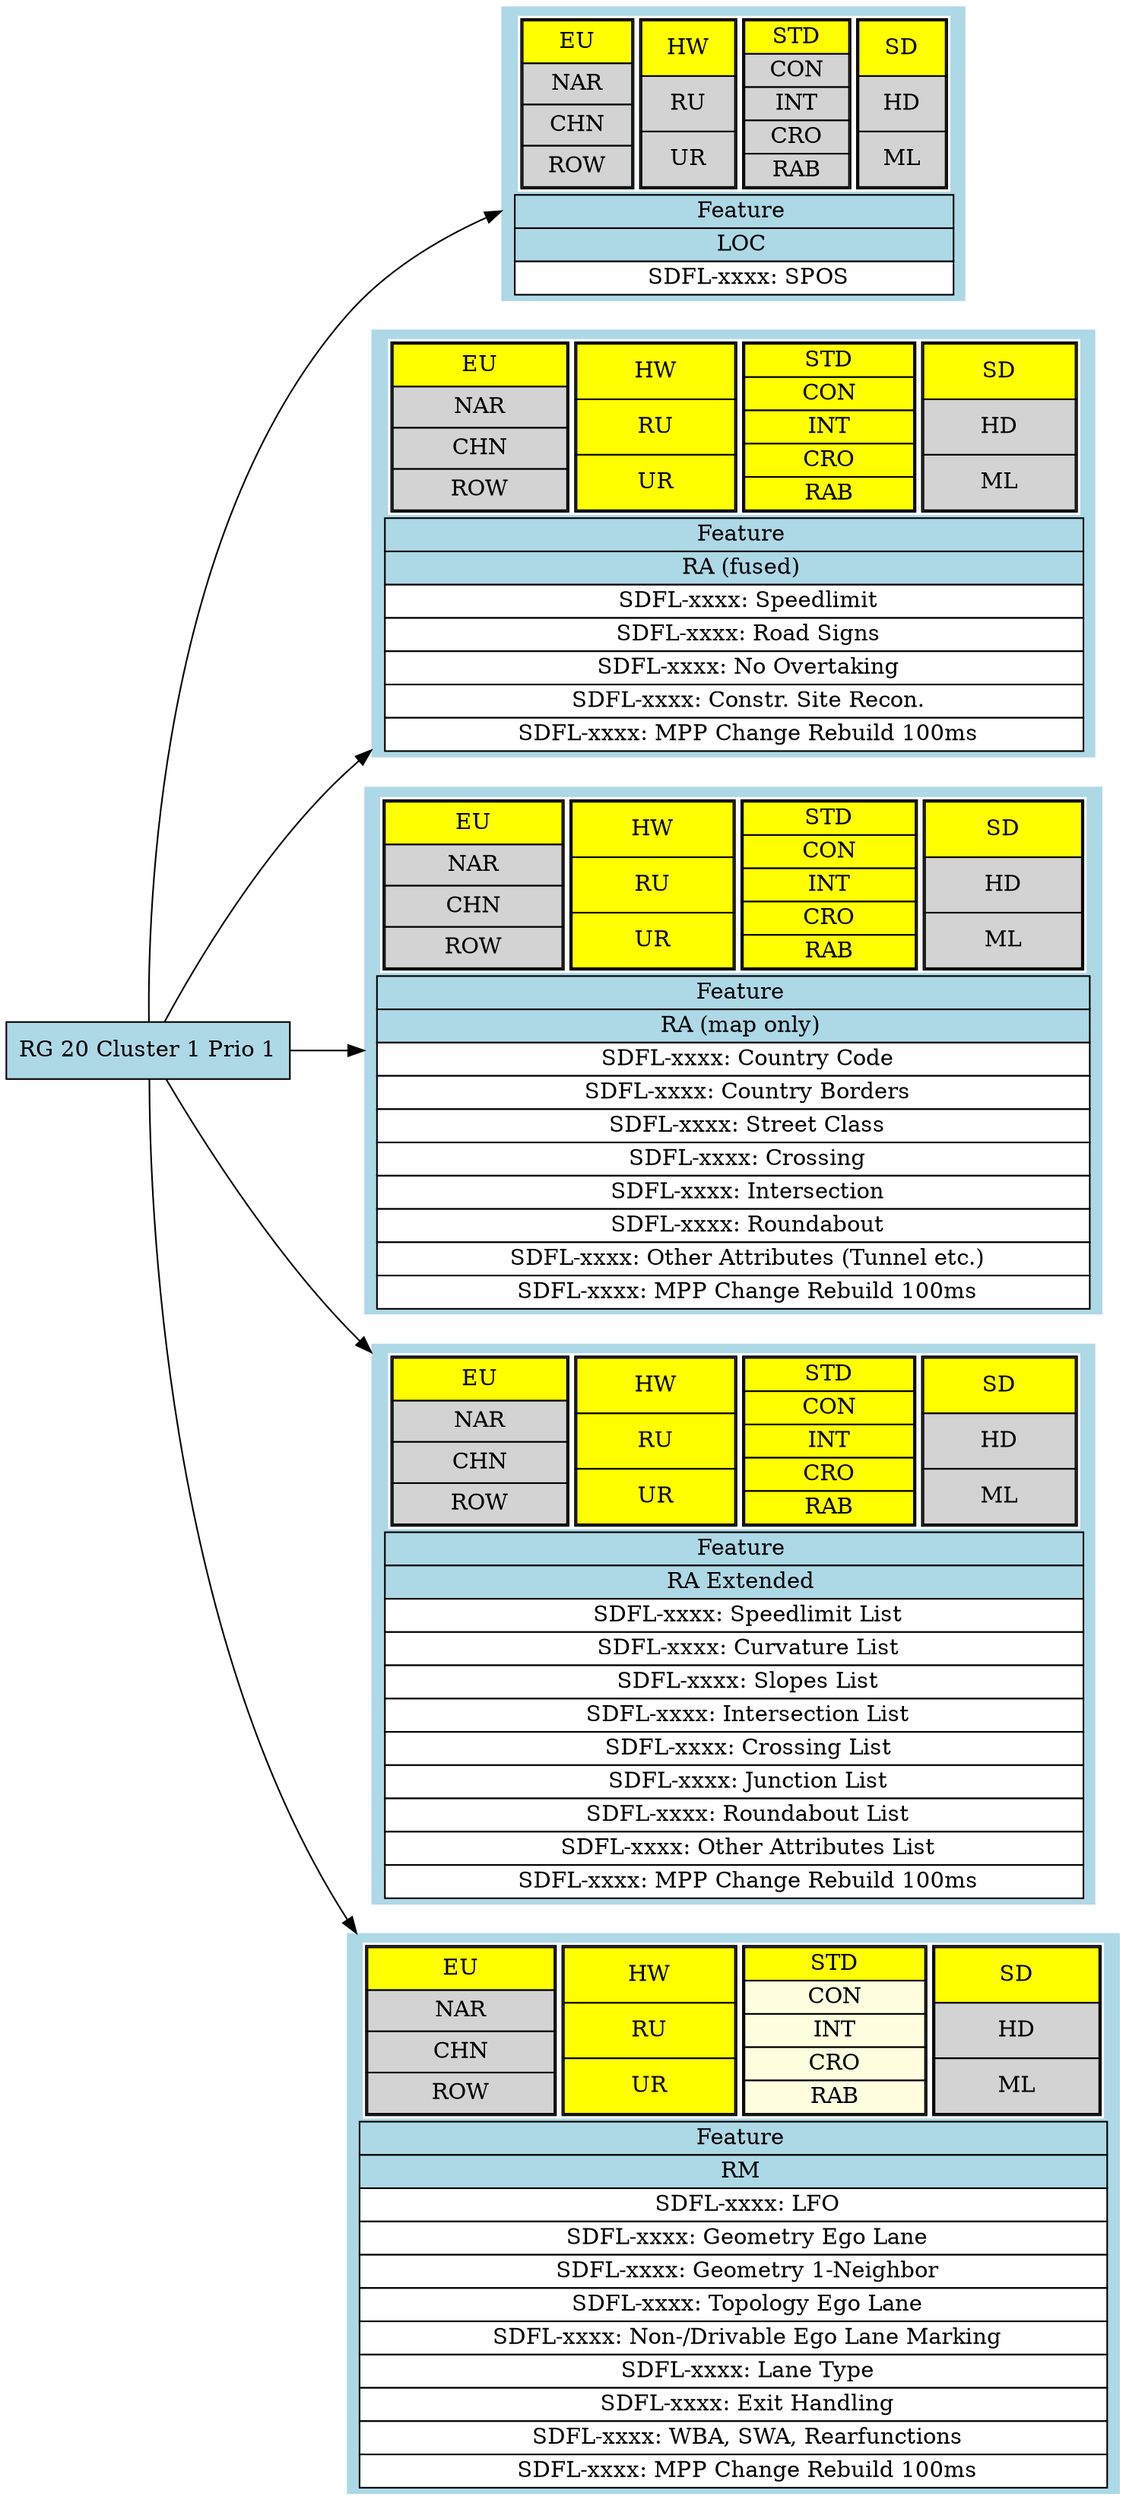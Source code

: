 digraph gCluster_1_1 {
  rankdir=LR
  style=filled;
  color=lightgrey;
  // FEATURES
  node [shape=record, style=filled, fillcolor=lightblue];

  Feature_SD_LOC_1_1
  [
      shape = none
      label = <<table border="0" cellspacing="0">
              <tr><td><table border="0" cellspacing="0">
                <tr>
                  <td port="market" border="0" bgcolor="white">
                  <table border="1" cellspacing="0">
                    <tr><td bgcolor="yellow">EU</td></tr>
                    <tr><td bgcolor="lightgrey">NAR</td></tr>
                    <tr><td bgcolor="lightgrey">CHN</td></tr>
                    <tr><td bgcolor="lightgrey">ROW</td></tr>
                  </table></td>
                  <td port="scenario" border="0" bgcolor="white">
                  <table border="1" cellspacing="0">
                    <tr><td bgcolor="yellow">HW</td></tr>
                    <tr><td bgcolor="lightgrey">RU</td></tr>
                    <tr><td bgcolor="lightgrey">UR</td></tr>
                  </table></td>
                  <td port="subscenario" border="0" bgcolor="white">
                  <table border="1" cellspacing="0">
                    <tr><td bgcolor="yellow">STD</td></tr>
                    <tr><td bgcolor="lightgrey">CON</td></tr>
                    <tr><td bgcolor="lightgrey">INT</td></tr>
                    <tr><td bgcolor="lightgrey">CRO</td></tr>
                    <tr><td bgcolor="lightgrey">RAB</td></tr>
                  </table></td>
                  <td port="resolution" border="0" bgcolor="white">
                  <table border="1" cellspacing="0">
                    <tr><td bgcolor="yellow">SD</td></tr>
                    <tr><td bgcolor="lightgrey">HD</td></tr>
                    <tr><td bgcolor="lightgrey">ML</td></tr>
                  </table></td>
                </tr>
              </table></td></tr>
              <tr>
                <td port="stereotype" border="1" bgcolor="lightblue">
                  Feature
                </td>
              </tr>
              <tr>
                <td port="plugin" border="1" bgcolor="lightblue">
                  LOC
                </td>
              </tr>
              <tr><td port="SDFL-xxxxx" border="1" bgcolor="white">
                  SDFL-xxxx: SPOS
              </td></tr>
      </table>>
  ];

  Feature_RA_fused_1_1
  [
      shape = none
      label = <<table border="0" cellspacing="0">
              <tr><td><table border="0" cellspacing="0">
                <tr>
                  <td port="market" border="0" bgcolor="white">
                  <table border="1" cellspacing="0">
                    <tr><td bgcolor="yellow">EU</td></tr>
                    <tr><td bgcolor="lightgrey">NAR</td></tr>
                    <tr><td bgcolor="lightgrey">CHN</td></tr>
                    <tr><td bgcolor="lightgrey">ROW</td></tr>
                  </table></td>
                  <td port="scenario" border="0" bgcolor="white">
                  <table border="1" cellspacing="0">
                    <tr><td bgcolor="yellow">HW</td></tr>
                    <tr><td bgcolor="yellow">RU</td></tr>
                    <tr><td bgcolor="yellow">UR</td></tr>
                  </table></td>
                  <td port="subscenario" border="0" bgcolor="white">
                  <table border="1" cellspacing="0">
                    <tr><td bgcolor="yellow">STD</td></tr>
                    <tr><td bgcolor="yellow">CON</td></tr>
                    <tr><td bgcolor="yellow">INT</td></tr>
                    <tr><td bgcolor="yellow">CRO</td></tr>
                    <tr><td bgcolor="yellow">RAB</td></tr>
                  </table></td>
                  <td port="resolution" border="0" bgcolor="white">
                  <table border="1" cellspacing="0">
                    <tr><td bgcolor="yellow">SD</td></tr>
                    <tr><td bgcolor="lightgrey">HD</td></tr>
                    <tr><td bgcolor="lightgrey">ML</td></tr>
                  </table></td>
                </tr>
              </table></td></tr>
              <tr>
                <td port="stereotype" border="1" bgcolor="lightblue">
                  Feature
                </td>
              </tr>
              <tr>
                <td port="plugin" border="1" bgcolor="lightblue">
                  RA (fused)
                </td>
              </tr>
              <tr><td port="SDFL-xxxxx" border="1" bgcolor="white">
                  SDFL-xxxx: Speedlimit
              </td></tr>
              <tr><td port="SDFL-xxxxx" border="1" bgcolor="white">
                  SDFL-xxxx: Road Signs
              </td></tr>
              <tr><td port="SDFL-xxxxx" border="1" bgcolor="white">
                  SDFL-xxxx: No Overtaking
              </td></tr>
              <tr><td port="SDFL-xxxxx" border="1" bgcolor="white">
                  SDFL-xxxx: Constr. Site Recon.
              </td></tr>
              <tr><td port="SDFL-xxxxx" border="1" bgcolor="white">
                  SDFL-xxxx: MPP Change Rebuild 100ms
              </td></tr>
      </table>>
  ];

  Feature_RA_maponly_1_1
  [
      shape = none
      label = <<table border="0" cellspacing="0">
              <tr><td><table border="0" cellspacing="0">
                <tr>
                  <td port="market" border="0" bgcolor="white">
                  <table border="1" cellspacing="0">
                    <tr><td bgcolor="yellow">EU</td></tr>
                    <tr><td bgcolor="lightgrey">NAR</td></tr>
                    <tr><td bgcolor="lightgrey">CHN</td></tr>
                    <tr><td bgcolor="lightgrey">ROW</td></tr>
                  </table></td>
                  <td port="scenario" border="0" bgcolor="white">
                  <table border="1" cellspacing="0">
                    <tr><td bgcolor="yellow">HW</td></tr>
                    <tr><td bgcolor="yellow">RU</td></tr>
                    <tr><td bgcolor="yellow">UR</td></tr>
                  </table></td>
                  <td port="subscenario" border="0" bgcolor="white">
                  <table border="1" cellspacing="0">
                    <tr><td bgcolor="yellow">STD</td></tr>
                    <tr><td bgcolor="yellow">CON</td></tr>
                    <tr><td bgcolor="yellow">INT</td></tr>
                    <tr><td bgcolor="yellow">CRO</td></tr>
                    <tr><td bgcolor="yellow">RAB</td></tr>
                  </table></td>
                  <td port="resolution" border="0" bgcolor="white">
                  <table border="1" cellspacing="0">
                    <tr><td bgcolor="yellow">SD</td></tr>
                    <tr><td bgcolor="lightgrey">HD</td></tr>
                    <tr><td bgcolor="lightgrey">ML</td></tr>
                  </table></td>
                </tr>
              </table></td></tr>
              <tr>
                <td port="stereotype" border="1" bgcolor="lightblue">
                  Feature
                </td>
              </tr>
              <tr>
                <td port="plugin" border="1" bgcolor="lightblue">
                  RA (map only)
                </td>
              </tr>
              <tr><td port="SDFL-xxxxx" border="1" bgcolor="white">
                  SDFL-xxxx: Country Code
              </td></tr>
              <tr><td port="SDFL-xxxxx" border="1" bgcolor="white">
                  SDFL-xxxx: Country Borders
              </td></tr>
              <tr><td port="SDFL-xxxxx" border="1" bgcolor="white">
                  SDFL-xxxx: Street Class
              </td></tr>
              <tr><td port="SDFL-xxxxx" border="1" bgcolor="white">
                  SDFL-xxxx: Crossing
              </td></tr>
              <tr><td port="SDFL-xxxxx" border="1" bgcolor="white">
                  SDFL-xxxx: Intersection
              </td></tr>
              <tr><td port="SDFL-xxxxx" border="1" bgcolor="white">
                  SDFL-xxxx: Roundabout
              </td></tr>
              <tr><td port="SDFL-xxxxx" border="1" bgcolor="white">
                  SDFL-xxxx: Other Attributes (Tunnel etc.)
              </td></tr>
              <tr><td port="SDFL-xxxxx" border="1" bgcolor="white">
                  SDFL-xxxx: MPP Change Rebuild 100ms
              </td></tr>
      </table>>
  ];

  Feature_RA_Extended_1_1
  [
      shape = none
      label = <<table border="0" cellspacing="0">
              <tr><td><table border="0" cellspacing="0">
                <tr>
                  <td port="market" border="0" bgcolor="white">
                  <table border="1" cellspacing="0">
                    <tr><td bgcolor="yellow">EU</td></tr>
                    <tr><td bgcolor="lightgrey">NAR</td></tr>
                    <tr><td bgcolor="lightgrey">CHN</td></tr>
                    <tr><td bgcolor="lightgrey">ROW</td></tr>
                  </table></td>
                  <td port="scenario" border="0" bgcolor="white">
                  <table border="1" cellspacing="0">
                    <tr><td bgcolor="yellow">HW</td></tr>
                    <tr><td bgcolor="yellow">RU</td></tr>
                    <tr><td bgcolor="yellow">UR</td></tr>
                  </table></td>
                  <td port="subscenario" border="0" bgcolor="white">
                  <table border="1" cellspacing="0">
                    <tr><td bgcolor="yellow">STD</td></tr>
                    <tr><td bgcolor="yellow">CON</td></tr>
                    <tr><td bgcolor="yellow">INT</td></tr>
                    <tr><td bgcolor="yellow">CRO</td></tr>
                    <tr><td bgcolor="yellow">RAB</td></tr>
                  </table></td>
                  <td port="resolution" border="0" bgcolor="white">
                  <table border="1" cellspacing="0">
                    <tr><td bgcolor="yellow">SD</td></tr>
                    <tr><td bgcolor="lightgrey">HD</td></tr>
                    <tr><td bgcolor="lightgrey">ML</td></tr>
                  </table></td>
                </tr>
              </table></td></tr>
              <tr>
                <td port="stereotype" border="1" bgcolor="lightblue">
                  Feature
                </td>
              </tr>
              <tr>
                <td port="plugin" border="1" bgcolor="lightblue">
                  RA Extended
                </td>
              </tr>
              <tr><td port="SDFL-xxxxx" border="1" bgcolor="white">
                  SDFL-xxxx: Speedlimit List
              </td></tr>
              <tr><td port="SDFL-xxxxx" border="1" bgcolor="white">
                  SDFL-xxxx: Curvature List
              </td></tr>
              <tr><td port="SDFL-xxxxx" border="1" bgcolor="white">
                  SDFL-xxxx: Slopes List
              </td></tr>
              <tr><td port="SDFL-xxxxx" border="1" bgcolor="white">
                  SDFL-xxxx: Intersection List
              </td></tr>
              <tr><td port="SDFL-xxxxx" border="1" bgcolor="white">
                  SDFL-xxxx: Crossing List
              </td></tr>
              <tr><td port="SDFL-xxxxx" border="1" bgcolor="white">
                  SDFL-xxxx: Junction List
              </td></tr>
              <tr><td port="SDFL-xxxxx" border="1" bgcolor="white">
                  SDFL-xxxx: Roundabout List
              </td></tr>
              <tr><td port="SDFL-xxxxx" border="1" bgcolor="white">
                  SDFL-xxxx: Other Attributes List
              </td></tr>
              <tr><td port="SDFL-xxxxx" border="1" bgcolor="white">
                  SDFL-xxxx: MPP Change Rebuild 100ms
              </td></tr>
      </table>>
  ];

  Feature_RM_1_1
  [
      shape = none
      label = <<table border="0" cellspacing="0">
              <tr><td><table border="0" cellspacing="0">
                <tr>
                  <td port="market" border="0" bgcolor="white">
                  <table border="1" cellspacing="0">
                    <tr><td bgcolor="yellow">EU</td></tr>
                    <tr><td bgcolor="lightgrey">NAR</td></tr>
                    <tr><td bgcolor="lightgrey">CHN</td></tr>
                    <tr><td bgcolor="lightgrey">ROW</td></tr>
                  </table></td>
                  <td port="scenario" border="0" bgcolor="white">
                  <table border="1" cellspacing="0">
                    <tr><td bgcolor="yellow">HW</td></tr>
                    <tr><td bgcolor="yellow">RU</td></tr>
                    <tr><td bgcolor="yellow">UR</td></tr>
                  </table></td>
                  <td port="subscenario" border="0" bgcolor="white">
                  <table border="1" cellspacing="0">
                    <tr><td bgcolor="yellow">STD</td></tr>
                    <tr><td bgcolor="lightyellow">CON</td></tr>
                    <tr><td bgcolor="lightyellow">INT</td></tr>
                    <tr><td bgcolor="lightyellow">CRO</td></tr>
                    <tr><td bgcolor="lightyellow">RAB</td></tr>
                  </table></td>
                  <td port="resolution" border="0" bgcolor="white">
                  <table border="1" cellspacing="0">
                    <tr><td bgcolor="yellow">SD</td></tr>
                    <tr><td bgcolor="lightgrey">HD</td></tr>
                    <tr><td bgcolor="lightgrey">ML</td></tr>
                  </table></td>
                </tr>
              </table></td></tr>
              <tr>
                <td port="stereotype" border="1" bgcolor="lightblue">
                  Feature
                </td>
              </tr>
              <tr>
                <td port="plugin" border="1" bgcolor="lightblue">
                  RM
                </td>
              </tr>
              <tr><td port="SDFL-xxxxx" border="1" bgcolor="white">
                  SDFL-xxxx: LFO
              </td></tr>
              <tr><td port="SDFL-xxxxx" border="1" bgcolor="white">
                  SDFL-xxxx: Geometry Ego Lane
              </td></tr>
              <tr><td port="SDFL-xxxxx" border="1" bgcolor="white">
                  SDFL-xxxx: Geometry 1-Neighbor
              </td></tr>
              <tr><td port="SDFL-xxxxx" border="1" bgcolor="white">
                  SDFL-xxxx: Topology Ego Lane
              </td></tr>
              <tr><td port="SDFL-xxxxx" border="1" bgcolor="white">
                  SDFL-xxxx: Non-/Drivable Ego Lane Marking
              </td></tr>
              <tr><td port="SDFL-xxxxx" border="1" bgcolor="white">
                  SDFL-xxxx: Lane Type
              </td></tr>
              <tr><td port="SDFL-xxxxx" border="1" bgcolor="white">
                  SDFL-xxxx: Exit Handling
              </td></tr>
              <tr><td port="SDFL-xxxxx" border="1" bgcolor="white">
                  SDFL-xxxx: WBA, SWA, Rearfunctions
              </td></tr>
              <tr><td port="SDFL-xxxxx" border="1" bgcolor="white">
                  SDFL-xxxx: MPP Change Rebuild 100ms
              </td></tr>
      </table>>
  ];

  Cluster_1_1  -> Feature_SD_LOC_1_1;
  Cluster_1_1  -> Feature_RA_fused_1_1;
  Cluster_1_1  -> Feature_RA_maponly_1_1;
  Cluster_1_1  -> Feature_RA_Extended_1_1;
  Cluster_1_1  -> Feature_RM_1_1;

  Cluster_1_1 [label="RG 20 Cluster 1 Prio 1"]
}
